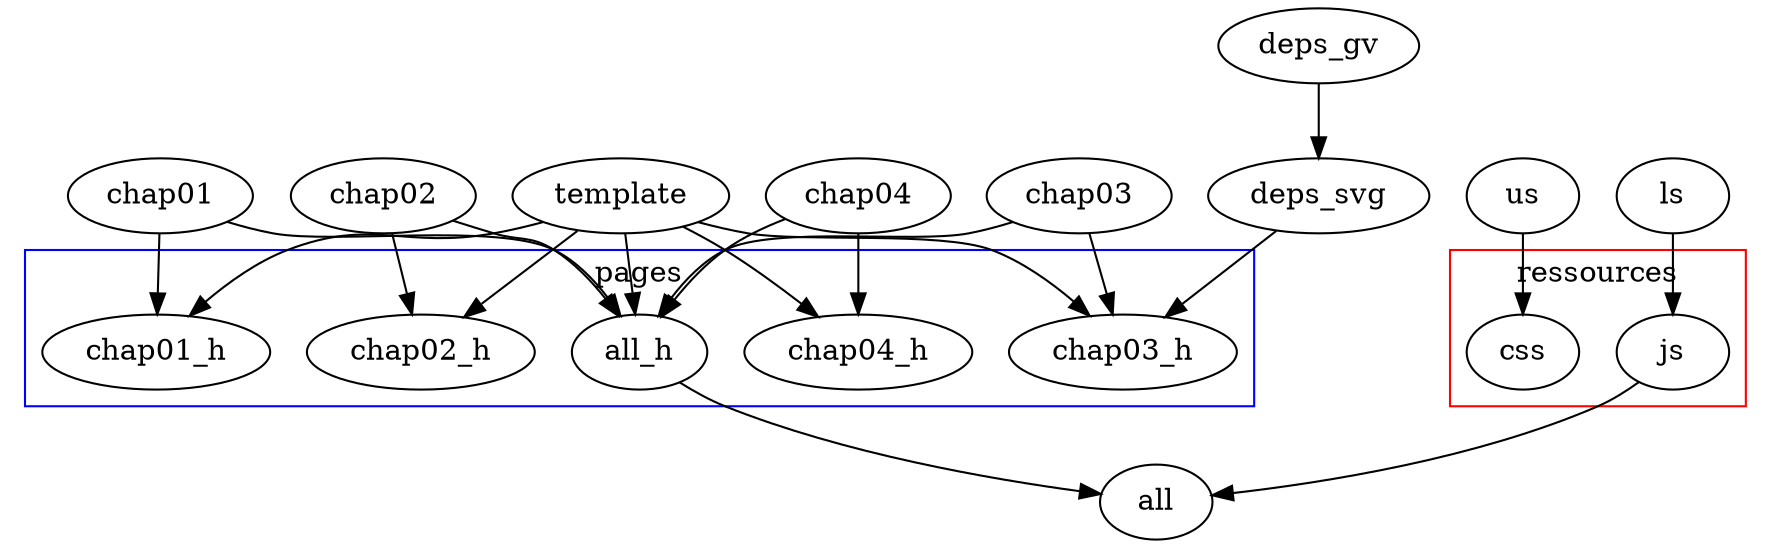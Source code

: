 digraph "dependencies" {

    deps_gv -> deps_svg -> chap03_h;
    chap01 -> chap01_h 
    chap02 -> chap02_h
    chap03 -> chap03_h
    chap04 -> chap04_h

    { chap01
    ; chap02
    ; chap03
    ; chap04 } -> all_h

    subgraph cluster_0 
    { chap01_h 
    ; chap02_h
    ; chap03_h
    ; chap04_h
    ; all_h
    color=blue; label=pages
    } 

    template ->
    { chap01_h 
    ; chap02_h
    ; chap03_h
    ; chap04_h
    ; all_h }

    // TODO:
    // remove the tail inside the cluster
    all_h -> all [ltail=cluster_0]
    js    -> all [ltail=cluster_1]

    us   -> css
    ls   -> js
    subgraph cluster_1
    { css; js
    color=red; label=ressources } 

}
